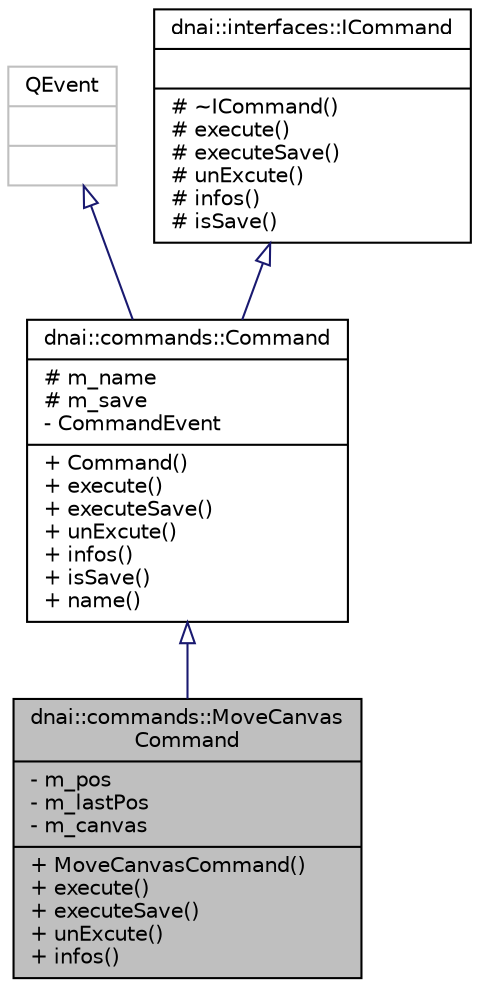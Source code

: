 digraph "dnai::commands::MoveCanvasCommand"
{
  edge [fontname="Helvetica",fontsize="10",labelfontname="Helvetica",labelfontsize="10"];
  node [fontname="Helvetica",fontsize="10",shape=record];
  Node1 [label="{dnai::commands::MoveCanvas\lCommand\n|- m_pos\l- m_lastPos\l- m_canvas\l|+ MoveCanvasCommand()\l+ execute()\l+ executeSave()\l+ unExcute()\l+ infos()\l}",height=0.2,width=0.4,color="black", fillcolor="grey75", style="filled", fontcolor="black"];
  Node2 -> Node1 [dir="back",color="midnightblue",fontsize="10",style="solid",arrowtail="onormal",fontname="Helvetica"];
  Node2 [label="{dnai::commands::Command\n|# m_name\l# m_save\l- CommandEvent\l|+ Command()\l+ execute()\l+ executeSave()\l+ unExcute()\l+ infos()\l+ isSave()\l+ name()\l}",height=0.2,width=0.4,color="black", fillcolor="white", style="filled",URL="$classdnai_1_1commands_1_1_command.html"];
  Node3 -> Node2 [dir="back",color="midnightblue",fontsize="10",style="solid",arrowtail="onormal",fontname="Helvetica"];
  Node3 [label="{QEvent\n||}",height=0.2,width=0.4,color="grey75", fillcolor="white", style="filled"];
  Node4 -> Node2 [dir="back",color="midnightblue",fontsize="10",style="solid",arrowtail="onormal",fontname="Helvetica"];
  Node4 [label="{dnai::interfaces::ICommand\n||# ~ICommand()\l# execute()\l# executeSave()\l# unExcute()\l# infos()\l# isSave()\l}",height=0.2,width=0.4,color="black", fillcolor="white", style="filled",URL="$classdnai_1_1interfaces_1_1_i_command.html"];
}
